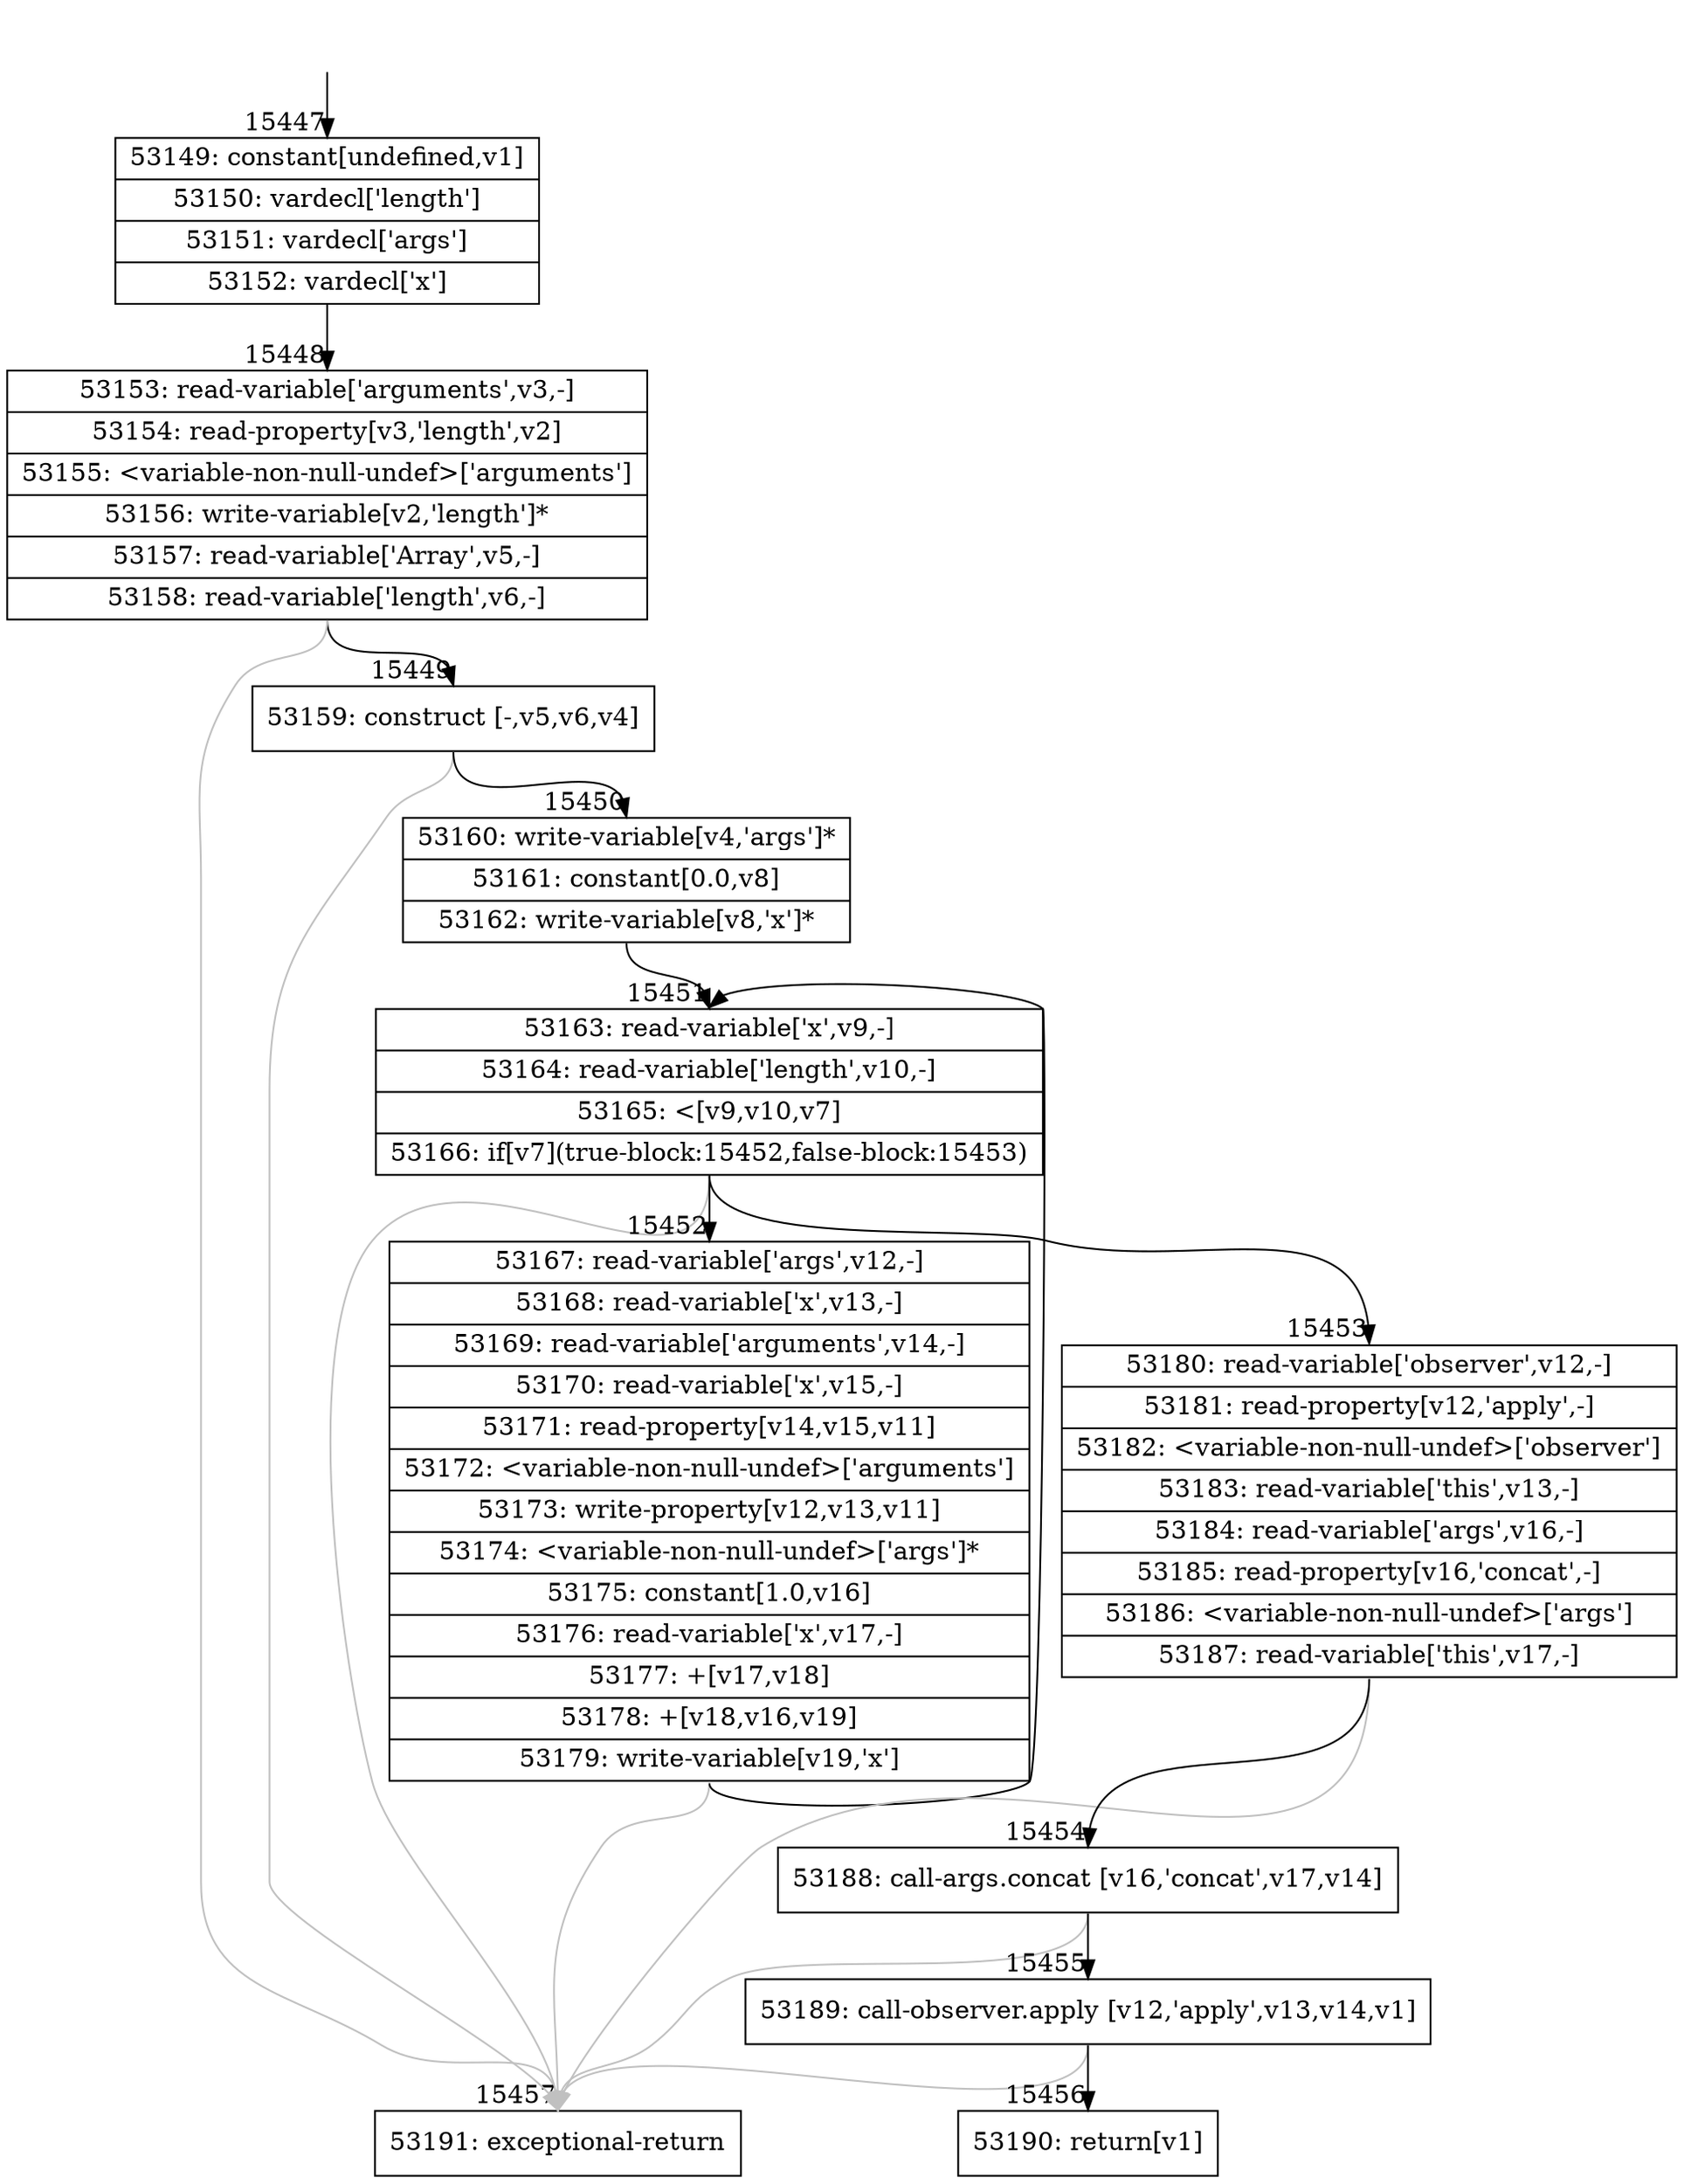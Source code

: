 digraph {
rankdir="TD"
BB_entry1305[shape=none,label=""];
BB_entry1305 -> BB15447 [tailport=s, headport=n, headlabel="    15447"]
BB15447 [shape=record label="{53149: constant[undefined,v1]|53150: vardecl['length']|53151: vardecl['args']|53152: vardecl['x']}" ] 
BB15447 -> BB15448 [tailport=s, headport=n, headlabel="      15448"]
BB15448 [shape=record label="{53153: read-variable['arguments',v3,-]|53154: read-property[v3,'length',v2]|53155: \<variable-non-null-undef\>['arguments']|53156: write-variable[v2,'length']*|53157: read-variable['Array',v5,-]|53158: read-variable['length',v6,-]}" ] 
BB15448 -> BB15449 [tailport=s, headport=n, headlabel="      15449"]
BB15448 -> BB15457 [tailport=s, headport=n, color=gray, headlabel="      15457"]
BB15449 [shape=record label="{53159: construct [-,v5,v6,v4]}" ] 
BB15449 -> BB15450 [tailport=s, headport=n, headlabel="      15450"]
BB15449 -> BB15457 [tailport=s, headport=n, color=gray]
BB15450 [shape=record label="{53160: write-variable[v4,'args']*|53161: constant[0.0,v8]|53162: write-variable[v8,'x']*}" ] 
BB15450 -> BB15451 [tailport=s, headport=n, headlabel="      15451"]
BB15451 [shape=record label="{53163: read-variable['x',v9,-]|53164: read-variable['length',v10,-]|53165: \<[v9,v10,v7]|53166: if[v7](true-block:15452,false-block:15453)}" ] 
BB15451 -> BB15452 [tailport=s, headport=n, headlabel="      15452"]
BB15451 -> BB15453 [tailport=s, headport=n, headlabel="      15453"]
BB15451 -> BB15457 [tailport=s, headport=n, color=gray]
BB15452 [shape=record label="{53167: read-variable['args',v12,-]|53168: read-variable['x',v13,-]|53169: read-variable['arguments',v14,-]|53170: read-variable['x',v15,-]|53171: read-property[v14,v15,v11]|53172: \<variable-non-null-undef\>['arguments']|53173: write-property[v12,v13,v11]|53174: \<variable-non-null-undef\>['args']*|53175: constant[1.0,v16]|53176: read-variable['x',v17,-]|53177: +[v17,v18]|53178: +[v18,v16,v19]|53179: write-variable[v19,'x']}" ] 
BB15452 -> BB15451 [tailport=s, headport=n]
BB15452 -> BB15457 [tailport=s, headport=n, color=gray]
BB15453 [shape=record label="{53180: read-variable['observer',v12,-]|53181: read-property[v12,'apply',-]|53182: \<variable-non-null-undef\>['observer']|53183: read-variable['this',v13,-]|53184: read-variable['args',v16,-]|53185: read-property[v16,'concat',-]|53186: \<variable-non-null-undef\>['args']|53187: read-variable['this',v17,-]}" ] 
BB15453 -> BB15454 [tailport=s, headport=n, headlabel="      15454"]
BB15453 -> BB15457 [tailport=s, headport=n, color=gray]
BB15454 [shape=record label="{53188: call-args.concat [v16,'concat',v17,v14]}" ] 
BB15454 -> BB15455 [tailport=s, headport=n, headlabel="      15455"]
BB15454 -> BB15457 [tailport=s, headport=n, color=gray]
BB15455 [shape=record label="{53189: call-observer.apply [v12,'apply',v13,v14,v1]}" ] 
BB15455 -> BB15456 [tailport=s, headport=n, headlabel="      15456"]
BB15455 -> BB15457 [tailport=s, headport=n, color=gray]
BB15456 [shape=record label="{53190: return[v1]}" ] 
BB15457 [shape=record label="{53191: exceptional-return}" ] 
//#$~ 28500
}
